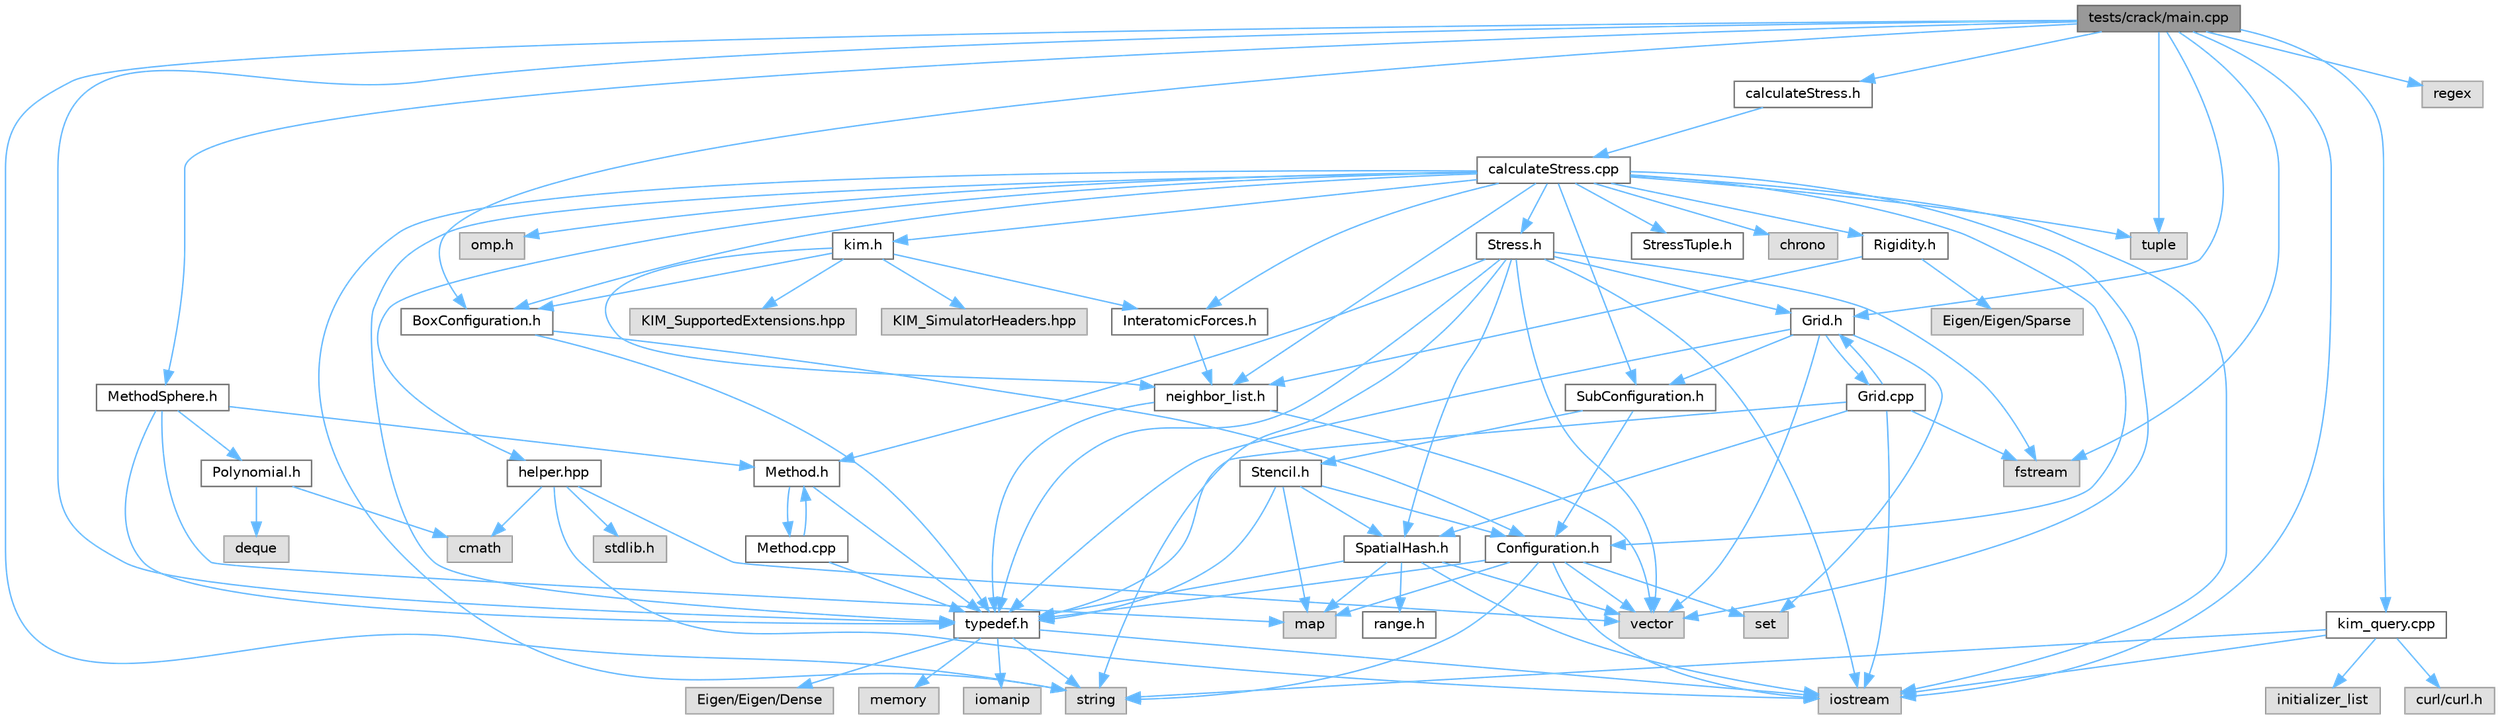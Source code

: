 digraph "tests/crack/main.cpp"
{
 // LATEX_PDF_SIZE
  bgcolor="transparent";
  edge [fontname=Helvetica,fontsize=10,labelfontname=Helvetica,labelfontsize=10];
  node [fontname=Helvetica,fontsize=10,shape=box,height=0.2,width=0.4];
  Node1 [id="Node000001",label="tests/crack/main.cpp",height=0.2,width=0.4,color="gray40", fillcolor="grey60", style="filled", fontcolor="black",tooltip=" "];
  Node1 -> Node2 [id="edge1_Node000001_Node000002",color="steelblue1",style="solid",tooltip=" "];
  Node2 [id="Node000002",label="MethodSphere.h",height=0.2,width=0.4,color="grey40", fillcolor="white", style="filled",URL="$MethodSphere_8h.html",tooltip=" "];
  Node2 -> Node3 [id="edge2_Node000002_Node000003",color="steelblue1",style="solid",tooltip=" "];
  Node3 [id="Node000003",label="Method.h",height=0.2,width=0.4,color="grey40", fillcolor="white", style="filled",URL="$Method_8h.html",tooltip=" "];
  Node3 -> Node4 [id="edge3_Node000003_Node000004",color="steelblue1",style="solid",tooltip=" "];
  Node4 [id="Node000004",label="typedef.h",height=0.2,width=0.4,color="grey40", fillcolor="white", style="filled",URL="$typedef_8h.html",tooltip=" "];
  Node4 -> Node5 [id="edge4_Node000004_Node000005",color="steelblue1",style="solid",tooltip=" "];
  Node5 [id="Node000005",label="iomanip",height=0.2,width=0.4,color="grey60", fillcolor="#E0E0E0", style="filled",tooltip=" "];
  Node4 -> Node6 [id="edge5_Node000004_Node000006",color="steelblue1",style="solid",tooltip=" "];
  Node6 [id="Node000006",label="string",height=0.2,width=0.4,color="grey60", fillcolor="#E0E0E0", style="filled",tooltip=" "];
  Node4 -> Node7 [id="edge6_Node000004_Node000007",color="steelblue1",style="solid",tooltip=" "];
  Node7 [id="Node000007",label="iostream",height=0.2,width=0.4,color="grey60", fillcolor="#E0E0E0", style="filled",tooltip=" "];
  Node4 -> Node8 [id="edge7_Node000004_Node000008",color="steelblue1",style="solid",tooltip=" "];
  Node8 [id="Node000008",label="Eigen/Eigen/Dense",height=0.2,width=0.4,color="grey60", fillcolor="#E0E0E0", style="filled",tooltip=" "];
  Node4 -> Node9 [id="edge8_Node000004_Node000009",color="steelblue1",style="solid",tooltip=" "];
  Node9 [id="Node000009",label="memory",height=0.2,width=0.4,color="grey60", fillcolor="#E0E0E0", style="filled",tooltip=" "];
  Node3 -> Node10 [id="edge9_Node000003_Node000010",color="steelblue1",style="solid",tooltip=" "];
  Node10 [id="Node000010",label="Method.cpp",height=0.2,width=0.4,color="grey40", fillcolor="white", style="filled",URL="$Method_8cpp.html",tooltip=" "];
  Node10 -> Node4 [id="edge10_Node000010_Node000004",color="steelblue1",style="solid",tooltip=" "];
  Node10 -> Node3 [id="edge11_Node000010_Node000003",color="steelblue1",style="solid",tooltip=" "];
  Node2 -> Node4 [id="edge12_Node000002_Node000004",color="steelblue1",style="solid",tooltip=" "];
  Node2 -> Node11 [id="edge13_Node000002_Node000011",color="steelblue1",style="solid",tooltip=" "];
  Node11 [id="Node000011",label="Polynomial.h",height=0.2,width=0.4,color="grey40", fillcolor="white", style="filled",URL="$Polynomial_8h.html",tooltip=" "];
  Node11 -> Node12 [id="edge14_Node000011_Node000012",color="steelblue1",style="solid",tooltip=" "];
  Node12 [id="Node000012",label="deque",height=0.2,width=0.4,color="grey60", fillcolor="#E0E0E0", style="filled",tooltip=" "];
  Node11 -> Node13 [id="edge15_Node000011_Node000013",color="steelblue1",style="solid",tooltip=" "];
  Node13 [id="Node000013",label="cmath",height=0.2,width=0.4,color="grey60", fillcolor="#E0E0E0", style="filled",tooltip=" "];
  Node2 -> Node14 [id="edge16_Node000002_Node000014",color="steelblue1",style="solid",tooltip=" "];
  Node14 [id="Node000014",label="map",height=0.2,width=0.4,color="grey60", fillcolor="#E0E0E0", style="filled",tooltip=" "];
  Node1 -> Node6 [id="edge17_Node000001_Node000006",color="steelblue1",style="solid",tooltip=" "];
  Node1 -> Node7 [id="edge18_Node000001_Node000007",color="steelblue1",style="solid",tooltip=" "];
  Node1 -> Node15 [id="edge19_Node000001_Node000015",color="steelblue1",style="solid",tooltip=" "];
  Node15 [id="Node000015",label="tuple",height=0.2,width=0.4,color="grey60", fillcolor="#E0E0E0", style="filled",tooltip=" "];
  Node1 -> Node16 [id="edge20_Node000001_Node000016",color="steelblue1",style="solid",tooltip=" "];
  Node16 [id="Node000016",label="fstream",height=0.2,width=0.4,color="grey60", fillcolor="#E0E0E0", style="filled",tooltip=" "];
  Node1 -> Node17 [id="edge21_Node000001_Node000017",color="steelblue1",style="solid",tooltip=" "];
  Node17 [id="Node000017",label="BoxConfiguration.h",height=0.2,width=0.4,color="grey40", fillcolor="white", style="filled",URL="$BoxConfiguration_8h.html",tooltip=" "];
  Node17 -> Node4 [id="edge22_Node000017_Node000004",color="steelblue1",style="solid",tooltip=" "];
  Node17 -> Node18 [id="edge23_Node000017_Node000018",color="steelblue1",style="solid",tooltip=" "];
  Node18 [id="Node000018",label="Configuration.h",height=0.2,width=0.4,color="grey40", fillcolor="white", style="filled",URL="$Configuration_8h.html",tooltip=" "];
  Node18 -> Node19 [id="edge24_Node000018_Node000019",color="steelblue1",style="solid",tooltip=" "];
  Node19 [id="Node000019",label="vector",height=0.2,width=0.4,color="grey60", fillcolor="#E0E0E0", style="filled",tooltip=" "];
  Node18 -> Node6 [id="edge25_Node000018_Node000006",color="steelblue1",style="solid",tooltip=" "];
  Node18 -> Node4 [id="edge26_Node000018_Node000004",color="steelblue1",style="solid",tooltip=" "];
  Node18 -> Node7 [id="edge27_Node000018_Node000007",color="steelblue1",style="solid",tooltip=" "];
  Node18 -> Node20 [id="edge28_Node000018_Node000020",color="steelblue1",style="solid",tooltip=" "];
  Node20 [id="Node000020",label="set",height=0.2,width=0.4,color="grey60", fillcolor="#E0E0E0", style="filled",tooltip=" "];
  Node18 -> Node14 [id="edge29_Node000018_Node000014",color="steelblue1",style="solid",tooltip=" "];
  Node1 -> Node21 [id="edge30_Node000001_Node000021",color="steelblue1",style="solid",tooltip=" "];
  Node21 [id="Node000021",label="calculateStress.h",height=0.2,width=0.4,color="grey40", fillcolor="white", style="filled",URL="$calculateStress_8h.html",tooltip=" "];
  Node21 -> Node22 [id="edge31_Node000021_Node000022",color="steelblue1",style="solid",tooltip=" "];
  Node22 [id="Node000022",label="calculateStress.cpp",height=0.2,width=0.4,color="grey40", fillcolor="white", style="filled",URL="$calculateStress_8cpp.html",tooltip=" "];
  Node22 -> Node6 [id="edge32_Node000022_Node000006",color="steelblue1",style="solid",tooltip=" "];
  Node22 -> Node7 [id="edge33_Node000022_Node000007",color="steelblue1",style="solid",tooltip=" "];
  Node22 -> Node19 [id="edge34_Node000022_Node000019",color="steelblue1",style="solid",tooltip=" "];
  Node22 -> Node23 [id="edge35_Node000022_Node000023",color="steelblue1",style="solid",tooltip=" "];
  Node23 [id="Node000023",label="neighbor_list.h",height=0.2,width=0.4,color="grey40", fillcolor="white", style="filled",URL="$neighbor__list_8h.html",tooltip=" "];
  Node23 -> Node19 [id="edge36_Node000023_Node000019",color="steelblue1",style="solid",tooltip=" "];
  Node23 -> Node4 [id="edge37_Node000023_Node000004",color="steelblue1",style="solid",tooltip=" "];
  Node22 -> Node24 [id="edge38_Node000022_Node000024",color="steelblue1",style="solid",tooltip=" "];
  Node24 [id="Node000024",label="InteratomicForces.h",height=0.2,width=0.4,color="grey40", fillcolor="white", style="filled",URL="$InteratomicForces_8h.html",tooltip=" "];
  Node24 -> Node23 [id="edge39_Node000024_Node000023",color="steelblue1",style="solid",tooltip=" "];
  Node22 -> Node25 [id="edge40_Node000022_Node000025",color="steelblue1",style="solid",tooltip=" "];
  Node25 [id="Node000025",label="kim.h",height=0.2,width=0.4,color="grey40", fillcolor="white", style="filled",URL="$kim_8h.html",tooltip=" "];
  Node25 -> Node26 [id="edge41_Node000025_Node000026",color="steelblue1",style="solid",tooltip=" "];
  Node26 [id="Node000026",label="KIM_SimulatorHeaders.hpp",height=0.2,width=0.4,color="grey60", fillcolor="#E0E0E0", style="filled",tooltip=" "];
  Node25 -> Node27 [id="edge42_Node000025_Node000027",color="steelblue1",style="solid",tooltip=" "];
  Node27 [id="Node000027",label="KIM_SupportedExtensions.hpp",height=0.2,width=0.4,color="grey60", fillcolor="#E0E0E0", style="filled",tooltip=" "];
  Node25 -> Node17 [id="edge43_Node000025_Node000017",color="steelblue1",style="solid",tooltip=" "];
  Node25 -> Node23 [id="edge44_Node000025_Node000023",color="steelblue1",style="solid",tooltip=" "];
  Node25 -> Node24 [id="edge45_Node000025_Node000024",color="steelblue1",style="solid",tooltip=" "];
  Node22 -> Node17 [id="edge46_Node000022_Node000017",color="steelblue1",style="solid",tooltip=" "];
  Node22 -> Node18 [id="edge47_Node000022_Node000018",color="steelblue1",style="solid",tooltip=" "];
  Node22 -> Node28 [id="edge48_Node000022_Node000028",color="steelblue1",style="solid",tooltip=" "];
  Node28 [id="Node000028",label="SubConfiguration.h",height=0.2,width=0.4,color="grey40", fillcolor="white", style="filled",URL="$SubConfiguration_8h.html",tooltip=" "];
  Node28 -> Node18 [id="edge49_Node000028_Node000018",color="steelblue1",style="solid",tooltip=" "];
  Node28 -> Node29 [id="edge50_Node000028_Node000029",color="steelblue1",style="solid",tooltip=" "];
  Node29 [id="Node000029",label="Stencil.h",height=0.2,width=0.4,color="grey40", fillcolor="white", style="filled",URL="$Stencil_8h.html",tooltip=" "];
  Node29 -> Node30 [id="edge51_Node000029_Node000030",color="steelblue1",style="solid",tooltip=" "];
  Node30 [id="Node000030",label="SpatialHash.h",height=0.2,width=0.4,color="grey40", fillcolor="white", style="filled",URL="$SpatialHash_8h.html",tooltip=" "];
  Node30 -> Node19 [id="edge52_Node000030_Node000019",color="steelblue1",style="solid",tooltip=" "];
  Node30 -> Node7 [id="edge53_Node000030_Node000007",color="steelblue1",style="solid",tooltip=" "];
  Node30 -> Node14 [id="edge54_Node000030_Node000014",color="steelblue1",style="solid",tooltip=" "];
  Node30 -> Node31 [id="edge55_Node000030_Node000031",color="steelblue1",style="solid",tooltip=" "];
  Node31 [id="Node000031",label="range.h",height=0.2,width=0.4,color="grey40", fillcolor="white", style="filled",URL="$range_8h.html",tooltip=" "];
  Node30 -> Node4 [id="edge56_Node000030_Node000004",color="steelblue1",style="solid",tooltip=" "];
  Node29 -> Node18 [id="edge57_Node000029_Node000018",color="steelblue1",style="solid",tooltip=" "];
  Node29 -> Node4 [id="edge58_Node000029_Node000004",color="steelblue1",style="solid",tooltip=" "];
  Node29 -> Node14 [id="edge59_Node000029_Node000014",color="steelblue1",style="solid",tooltip=" "];
  Node22 -> Node32 [id="edge60_Node000022_Node000032",color="steelblue1",style="solid",tooltip=" "];
  Node32 [id="Node000032",label="Stress.h",height=0.2,width=0.4,color="grey40", fillcolor="white", style="filled",URL="$Stress_8h.html",tooltip=" "];
  Node32 -> Node19 [id="edge61_Node000032_Node000019",color="steelblue1",style="solid",tooltip=" "];
  Node32 -> Node33 [id="edge62_Node000032_Node000033",color="steelblue1",style="solid",tooltip=" "];
  Node33 [id="Node000033",label="Grid.h",height=0.2,width=0.4,color="grey40", fillcolor="white", style="filled",URL="$Grid_8h.html",tooltip=" "];
  Node33 -> Node4 [id="edge63_Node000033_Node000004",color="steelblue1",style="solid",tooltip=" "];
  Node33 -> Node19 [id="edge64_Node000033_Node000019",color="steelblue1",style="solid",tooltip=" "];
  Node33 -> Node28 [id="edge65_Node000033_Node000028",color="steelblue1",style="solid",tooltip=" "];
  Node33 -> Node20 [id="edge66_Node000033_Node000020",color="steelblue1",style="solid",tooltip=" "];
  Node33 -> Node34 [id="edge67_Node000033_Node000034",color="steelblue1",style="solid",tooltip=" "];
  Node34 [id="Node000034",label="Grid.cpp",height=0.2,width=0.4,color="grey40", fillcolor="white", style="filled",URL="$Grid_8cpp.html",tooltip=" "];
  Node34 -> Node33 [id="edge68_Node000034_Node000033",color="steelblue1",style="solid",tooltip=" "];
  Node34 -> Node16 [id="edge69_Node000034_Node000016",color="steelblue1",style="solid",tooltip=" "];
  Node34 -> Node4 [id="edge70_Node000034_Node000004",color="steelblue1",style="solid",tooltip=" "];
  Node34 -> Node30 [id="edge71_Node000034_Node000030",color="steelblue1",style="solid",tooltip=" "];
  Node34 -> Node7 [id="edge72_Node000034_Node000007",color="steelblue1",style="solid",tooltip=" "];
  Node32 -> Node4 [id="edge73_Node000032_Node000004",color="steelblue1",style="solid",tooltip=" "];
  Node32 -> Node30 [id="edge74_Node000032_Node000030",color="steelblue1",style="solid",tooltip=" "];
  Node32 -> Node3 [id="edge75_Node000032_Node000003",color="steelblue1",style="solid",tooltip=" "];
  Node32 -> Node6 [id="edge76_Node000032_Node000006",color="steelblue1",style="solid",tooltip=" "];
  Node32 -> Node16 [id="edge77_Node000032_Node000016",color="steelblue1",style="solid",tooltip=" "];
  Node32 -> Node7 [id="edge78_Node000032_Node000007",color="steelblue1",style="solid",tooltip=" "];
  Node22 -> Node4 [id="edge79_Node000022_Node000004",color="steelblue1",style="solid",tooltip=" "];
  Node22 -> Node35 [id="edge80_Node000022_Node000035",color="steelblue1",style="solid",tooltip=" "];
  Node35 [id="Node000035",label="StressTuple.h",height=0.2,width=0.4,color="grey40", fillcolor="white", style="filled",URL="$StressTuple_8h.html",tooltip=" "];
  Node22 -> Node36 [id="edge81_Node000022_Node000036",color="steelblue1",style="solid",tooltip=" "];
  Node36 [id="Node000036",label="helper.hpp",height=0.2,width=0.4,color="grey40", fillcolor="white", style="filled",URL="$helper_8hpp.html",tooltip=" "];
  Node36 -> Node13 [id="edge82_Node000036_Node000013",color="steelblue1",style="solid",tooltip=" "];
  Node36 -> Node7 [id="edge83_Node000036_Node000007",color="steelblue1",style="solid",tooltip=" "];
  Node36 -> Node37 [id="edge84_Node000036_Node000037",color="steelblue1",style="solid",tooltip=" "];
  Node37 [id="Node000037",label="stdlib.h",height=0.2,width=0.4,color="grey60", fillcolor="#E0E0E0", style="filled",tooltip=" "];
  Node36 -> Node19 [id="edge85_Node000036_Node000019",color="steelblue1",style="solid",tooltip=" "];
  Node22 -> Node38 [id="edge86_Node000022_Node000038",color="steelblue1",style="solid",tooltip=" "];
  Node38 [id="Node000038",label="Rigidity.h",height=0.2,width=0.4,color="grey40", fillcolor="white", style="filled",URL="$Rigidity_8h.html",tooltip=" "];
  Node38 -> Node39 [id="edge87_Node000038_Node000039",color="steelblue1",style="solid",tooltip=" "];
  Node39 [id="Node000039",label="Eigen/Eigen/Sparse",height=0.2,width=0.4,color="grey60", fillcolor="#E0E0E0", style="filled",tooltip=" "];
  Node38 -> Node23 [id="edge88_Node000038_Node000023",color="steelblue1",style="solid",tooltip=" "];
  Node22 -> Node15 [id="edge89_Node000022_Node000015",color="steelblue1",style="solid",tooltip=" "];
  Node22 -> Node40 [id="edge90_Node000022_Node000040",color="steelblue1",style="solid",tooltip=" "];
  Node40 [id="Node000040",label="chrono",height=0.2,width=0.4,color="grey60", fillcolor="#E0E0E0", style="filled",tooltip=" "];
  Node22 -> Node41 [id="edge91_Node000022_Node000041",color="steelblue1",style="solid",tooltip=" "];
  Node41 [id="Node000041",label="omp.h",height=0.2,width=0.4,color="grey60", fillcolor="#E0E0E0", style="filled",tooltip=" "];
  Node1 -> Node33 [id="edge92_Node000001_Node000033",color="steelblue1",style="solid",tooltip=" "];
  Node1 -> Node4 [id="edge93_Node000001_Node000004",color="steelblue1",style="solid",tooltip=" "];
  Node1 -> Node42 [id="edge94_Node000001_Node000042",color="steelblue1",style="solid",tooltip=" "];
  Node42 [id="Node000042",label="kim_query.cpp",height=0.2,width=0.4,color="grey40", fillcolor="white", style="filled",URL="$kim__query_8cpp.html",tooltip=" "];
  Node42 -> Node7 [id="edge95_Node000042_Node000007",color="steelblue1",style="solid",tooltip=" "];
  Node42 -> Node6 [id="edge96_Node000042_Node000006",color="steelblue1",style="solid",tooltip=" "];
  Node42 -> Node43 [id="edge97_Node000042_Node000043",color="steelblue1",style="solid",tooltip=" "];
  Node43 [id="Node000043",label="initializer_list",height=0.2,width=0.4,color="grey60", fillcolor="#E0E0E0", style="filled",tooltip=" "];
  Node42 -> Node44 [id="edge98_Node000042_Node000044",color="steelblue1",style="solid",tooltip=" "];
  Node44 [id="Node000044",label="curl/curl.h",height=0.2,width=0.4,color="grey60", fillcolor="#E0E0E0", style="filled",tooltip=" "];
  Node1 -> Node45 [id="edge99_Node000001_Node000045",color="steelblue1",style="solid",tooltip=" "];
  Node45 [id="Node000045",label="regex",height=0.2,width=0.4,color="grey60", fillcolor="#E0E0E0", style="filled",tooltip=" "];
}
